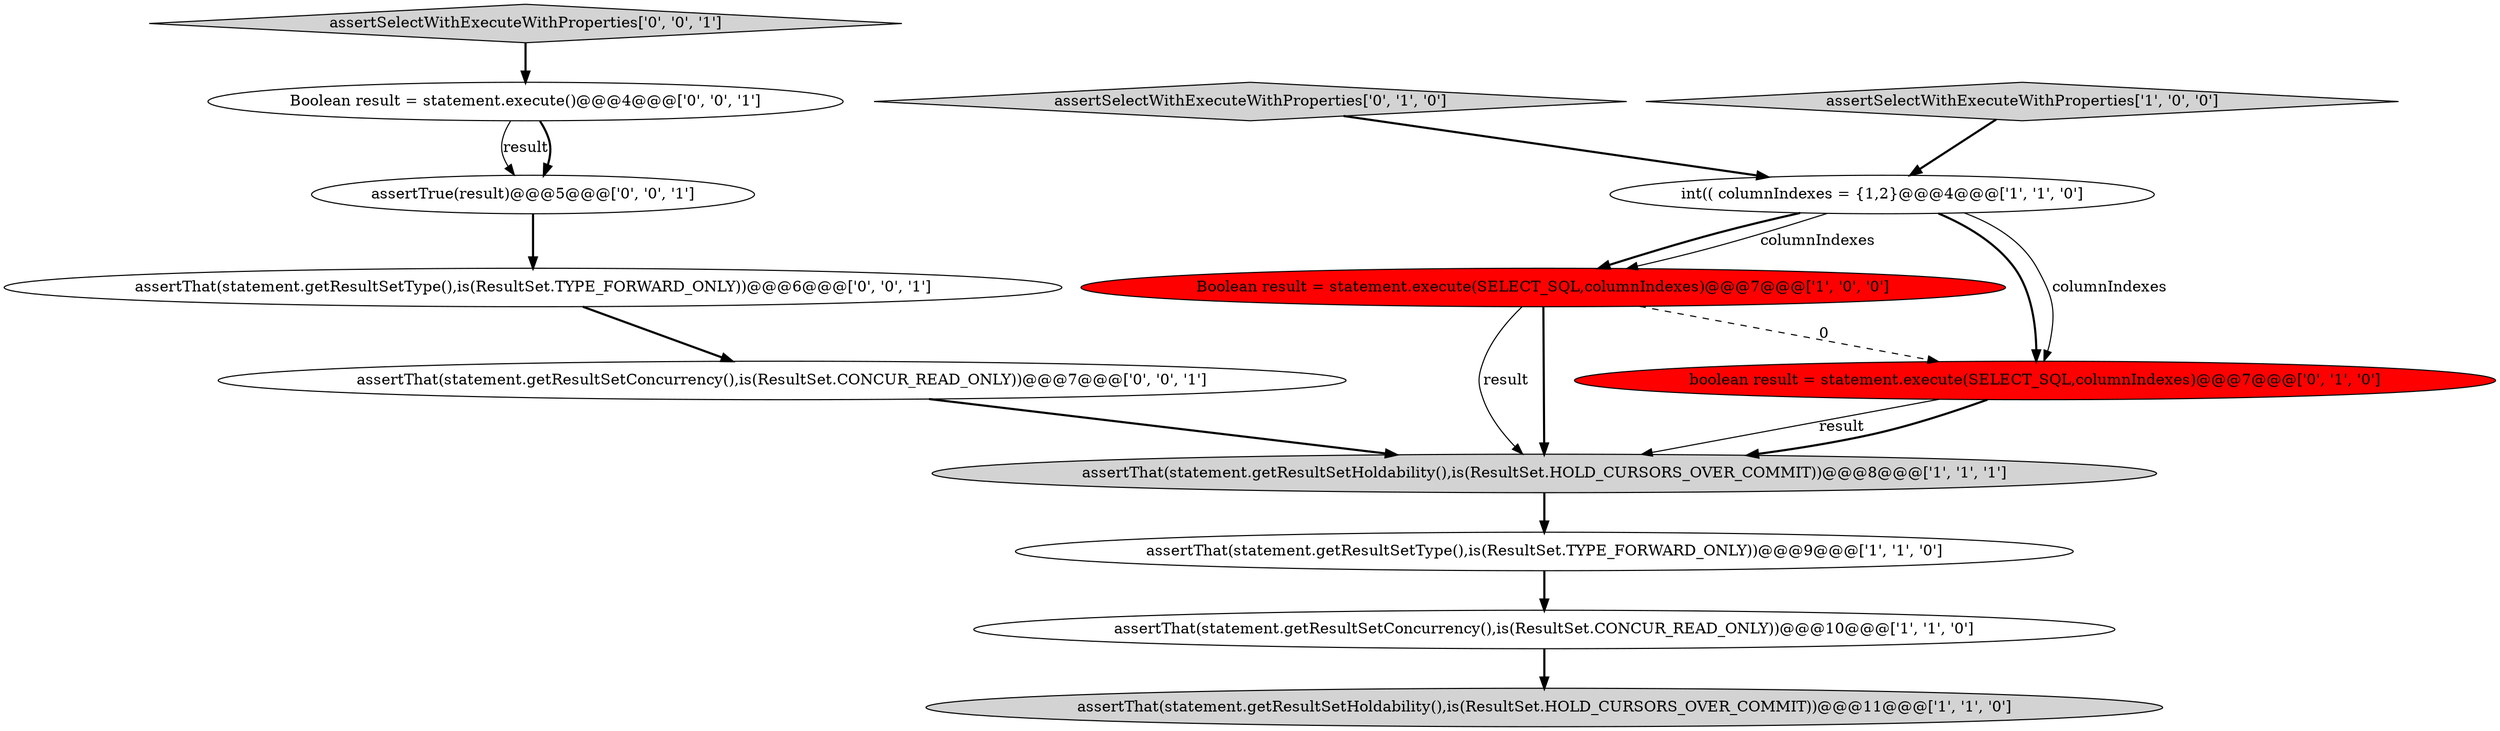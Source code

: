 digraph {
0 [style = filled, label = "assertThat(statement.getResultSetType(),is(ResultSet.TYPE_FORWARD_ONLY))@@@9@@@['1', '1', '0']", fillcolor = white, shape = ellipse image = "AAA0AAABBB1BBB"];
1 [style = filled, label = "assertThat(statement.getResultSetHoldability(),is(ResultSet.HOLD_CURSORS_OVER_COMMIT))@@@11@@@['1', '1', '0']", fillcolor = lightgray, shape = ellipse image = "AAA0AAABBB1BBB"];
12 [style = filled, label = "assertThat(statement.getResultSetConcurrency(),is(ResultSet.CONCUR_READ_ONLY))@@@7@@@['0', '0', '1']", fillcolor = white, shape = ellipse image = "AAA0AAABBB3BBB"];
3 [style = filled, label = "Boolean result = statement.execute(SELECT_SQL,columnIndexes)@@@7@@@['1', '0', '0']", fillcolor = red, shape = ellipse image = "AAA1AAABBB1BBB"];
4 [style = filled, label = "int(( columnIndexes = {1,2}@@@4@@@['1', '1', '0']", fillcolor = white, shape = ellipse image = "AAA0AAABBB1BBB"];
8 [style = filled, label = "assertSelectWithExecuteWithProperties['0', '1', '0']", fillcolor = lightgray, shape = diamond image = "AAA0AAABBB2BBB"];
9 [style = filled, label = "assertThat(statement.getResultSetType(),is(ResultSet.TYPE_FORWARD_ONLY))@@@6@@@['0', '0', '1']", fillcolor = white, shape = ellipse image = "AAA0AAABBB3BBB"];
11 [style = filled, label = "assertTrue(result)@@@5@@@['0', '0', '1']", fillcolor = white, shape = ellipse image = "AAA0AAABBB3BBB"];
10 [style = filled, label = "assertSelectWithExecuteWithProperties['0', '0', '1']", fillcolor = lightgray, shape = diamond image = "AAA0AAABBB3BBB"];
2 [style = filled, label = "assertThat(statement.getResultSetHoldability(),is(ResultSet.HOLD_CURSORS_OVER_COMMIT))@@@8@@@['1', '1', '1']", fillcolor = lightgray, shape = ellipse image = "AAA0AAABBB1BBB"];
7 [style = filled, label = "boolean result = statement.execute(SELECT_SQL,columnIndexes)@@@7@@@['0', '1', '0']", fillcolor = red, shape = ellipse image = "AAA1AAABBB2BBB"];
6 [style = filled, label = "assertSelectWithExecuteWithProperties['1', '0', '0']", fillcolor = lightgray, shape = diamond image = "AAA0AAABBB1BBB"];
5 [style = filled, label = "assertThat(statement.getResultSetConcurrency(),is(ResultSet.CONCUR_READ_ONLY))@@@10@@@['1', '1', '0']", fillcolor = white, shape = ellipse image = "AAA0AAABBB1BBB"];
13 [style = filled, label = "Boolean result = statement.execute()@@@4@@@['0', '0', '1']", fillcolor = white, shape = ellipse image = "AAA0AAABBB3BBB"];
3->2 [style = solid, label="result"];
4->7 [style = bold, label=""];
4->3 [style = bold, label=""];
5->1 [style = bold, label=""];
6->4 [style = bold, label=""];
13->11 [style = solid, label="result"];
4->7 [style = solid, label="columnIndexes"];
2->0 [style = bold, label=""];
9->12 [style = bold, label=""];
8->4 [style = bold, label=""];
12->2 [style = bold, label=""];
3->2 [style = bold, label=""];
10->13 [style = bold, label=""];
7->2 [style = solid, label="result"];
11->9 [style = bold, label=""];
3->7 [style = dashed, label="0"];
7->2 [style = bold, label=""];
13->11 [style = bold, label=""];
0->5 [style = bold, label=""];
4->3 [style = solid, label="columnIndexes"];
}
